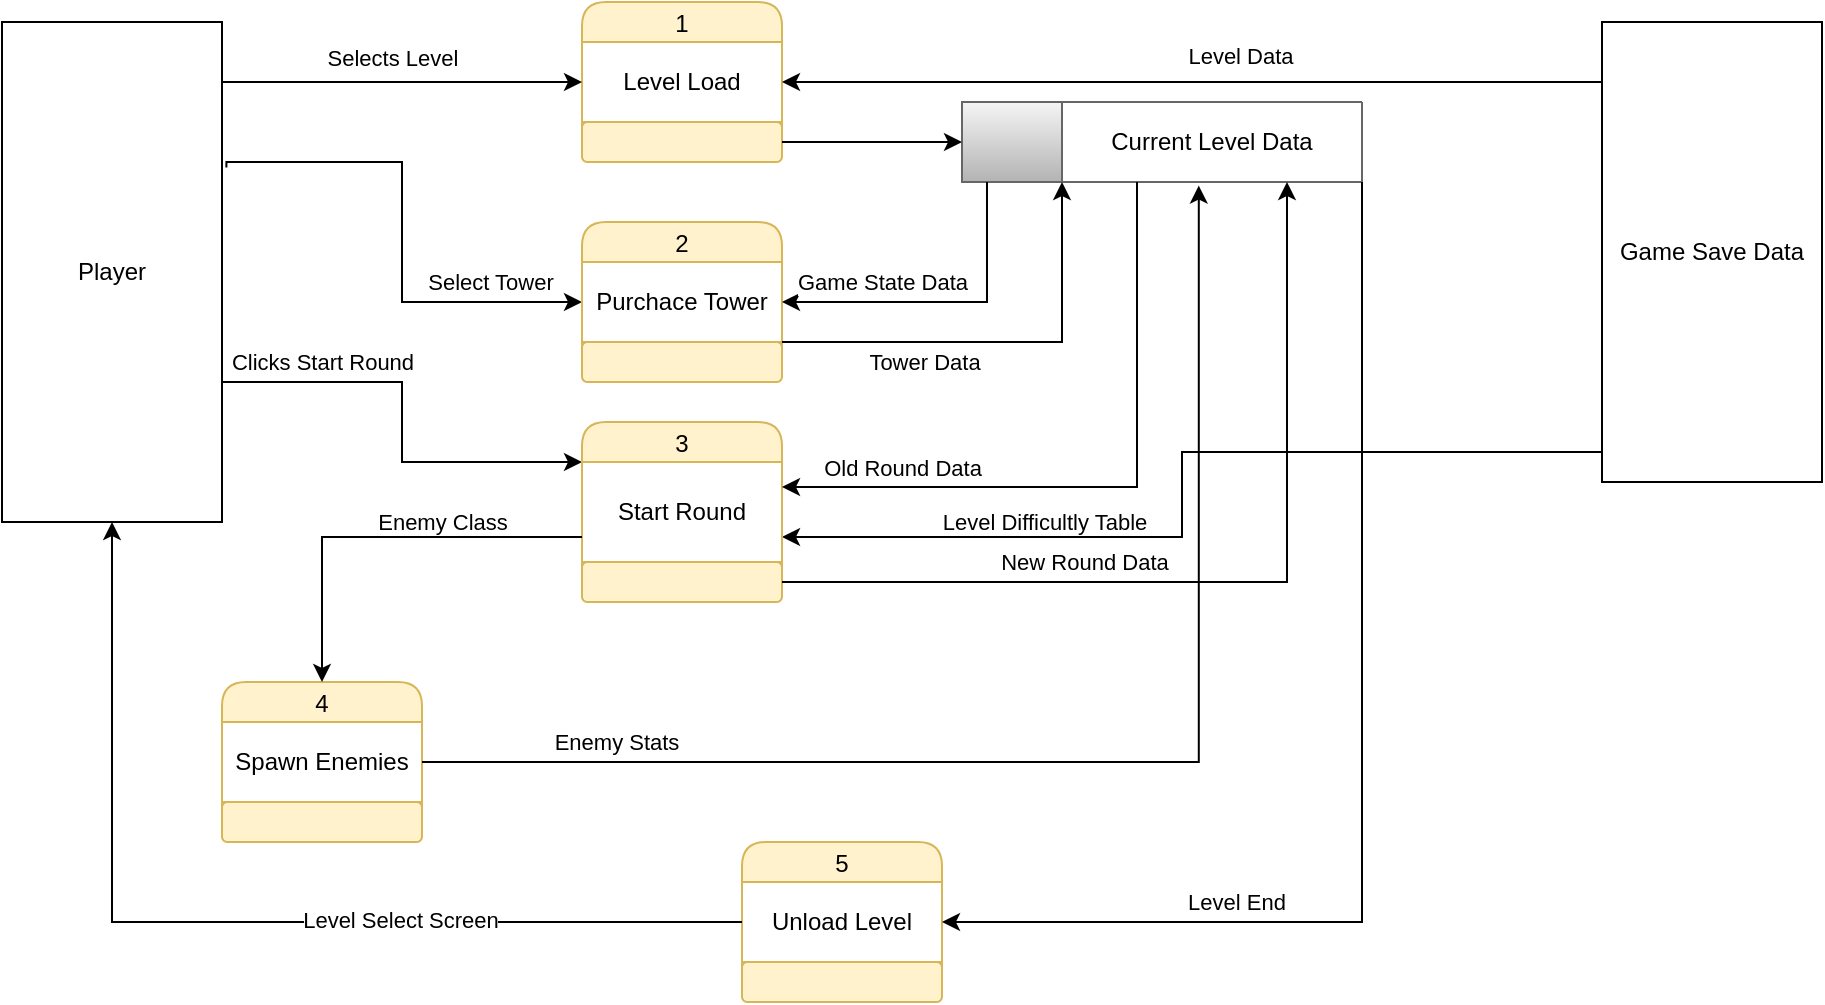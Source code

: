 <mxfile version="24.7.8">
  <diagram name="Page-1" id="GD_yTMIgneu08puWnrFS">
    <mxGraphModel dx="983" dy="852" grid="1" gridSize="10" guides="1" tooltips="1" connect="1" arrows="1" fold="1" page="1" pageScale="1" pageWidth="850" pageHeight="1100" math="0" shadow="0">
      <root>
        <mxCell id="0" />
        <mxCell id="1" parent="0" />
        <mxCell id="MaOenqcY2Du_6bEz6hwa-1" value="1" style="swimlane;fontStyle=0;childLayout=stackLayout;horizontal=1;startSize=20;fillColor=#fff2cc;horizontalStack=0;resizeParent=1;resizeParentMax=0;resizeLast=0;collapsible=0;marginBottom=0;swimlaneFillColor=#ffffff;rounded=1;strokeColor=#d6b656;arcSize=20;" vertex="1" parent="1">
          <mxGeometry x="310" y="90" width="100" height="80" as="geometry" />
        </mxCell>
        <mxCell id="MaOenqcY2Du_6bEz6hwa-2" value="Level Load" style="text;html=1;align=center;verticalAlign=middle;whiteSpace=wrap;rounded=0;" vertex="1" parent="MaOenqcY2Du_6bEz6hwa-1">
          <mxGeometry y="20" width="100" height="40" as="geometry" />
        </mxCell>
        <mxCell id="MaOenqcY2Du_6bEz6hwa-3" value="&amp;nbsp;" style="text;html=1;align=center;verticalAlign=middle;whiteSpace=wrap;rounded=1;fillColor=#fff2cc;strokeColor=#d6b656;arcSize=13;" vertex="1" parent="MaOenqcY2Du_6bEz6hwa-1">
          <mxGeometry y="60" width="100" height="20" as="geometry" />
        </mxCell>
        <mxCell id="MaOenqcY2Du_6bEz6hwa-4" value="" style="endArrow=none;html=1;rounded=0;exitX=0;exitY=0;exitDx=0;exitDy=0;entryX=1;entryY=0;entryDx=0;entryDy=0;fillColor=#fff2cc;strokeColor=#d6b656;" edge="1" parent="MaOenqcY2Du_6bEz6hwa-1" source="MaOenqcY2Du_6bEz6hwa-3" target="MaOenqcY2Du_6bEz6hwa-3">
          <mxGeometry width="50" height="50" relative="1" as="geometry">
            <mxPoint x="40" y="155" as="sourcePoint" />
            <mxPoint x="90" y="105" as="targetPoint" />
          </mxGeometry>
        </mxCell>
        <mxCell id="MaOenqcY2Du_6bEz6hwa-6" style="edgeStyle=orthogonalEdgeStyle;rounded=0;orthogonalLoop=1;jettySize=auto;html=1;exitX=0.988;exitY=0.072;exitDx=0;exitDy=0;entryX=0;entryY=0.5;entryDx=0;entryDy=0;exitPerimeter=0;" edge="1" parent="1" source="MaOenqcY2Du_6bEz6hwa-5" target="MaOenqcY2Du_6bEz6hwa-2">
          <mxGeometry relative="1" as="geometry">
            <Array as="points">
              <mxPoint x="129" y="130" />
            </Array>
          </mxGeometry>
        </mxCell>
        <mxCell id="MaOenqcY2Du_6bEz6hwa-7" value="Selects Level" style="edgeLabel;html=1;align=center;verticalAlign=middle;resizable=0;points=[];" vertex="1" connectable="0" parent="MaOenqcY2Du_6bEz6hwa-6">
          <mxGeometry x="0.018" y="1" relative="1" as="geometry">
            <mxPoint y="-11" as="offset" />
          </mxGeometry>
        </mxCell>
        <mxCell id="MaOenqcY2Du_6bEz6hwa-42" style="edgeStyle=orthogonalEdgeStyle;rounded=0;orthogonalLoop=1;jettySize=auto;html=1;exitX=1.02;exitY=0.291;exitDx=0;exitDy=0;entryX=0;entryY=0.5;entryDx=0;entryDy=0;exitPerimeter=0;" edge="1" parent="1" source="MaOenqcY2Du_6bEz6hwa-5" target="MaOenqcY2Du_6bEz6hwa-39">
          <mxGeometry relative="1" as="geometry">
            <Array as="points">
              <mxPoint x="132" y="170" />
              <mxPoint x="220" y="170" />
              <mxPoint x="220" y="240" />
            </Array>
          </mxGeometry>
        </mxCell>
        <mxCell id="MaOenqcY2Du_6bEz6hwa-46" value="Select Tower" style="edgeLabel;html=1;align=center;verticalAlign=middle;resizable=0;points=[];" vertex="1" connectable="0" parent="MaOenqcY2Du_6bEz6hwa-42">
          <mxGeometry x="0.356" relative="1" as="geometry">
            <mxPoint x="34" y="-10" as="offset" />
          </mxGeometry>
        </mxCell>
        <mxCell id="MaOenqcY2Du_6bEz6hwa-55" style="edgeStyle=orthogonalEdgeStyle;rounded=0;orthogonalLoop=1;jettySize=auto;html=1;exitX=1;exitY=0.5;exitDx=0;exitDy=0;entryX=0;entryY=0;entryDx=0;entryDy=0;" edge="1" parent="1" source="MaOenqcY2Du_6bEz6hwa-5" target="MaOenqcY2Du_6bEz6hwa-48">
          <mxGeometry relative="1" as="geometry">
            <Array as="points">
              <mxPoint x="130" y="280" />
              <mxPoint x="220" y="280" />
              <mxPoint x="220" y="320" />
            </Array>
          </mxGeometry>
        </mxCell>
        <mxCell id="MaOenqcY2Du_6bEz6hwa-56" value="Clicks Start Round" style="edgeLabel;html=1;align=center;verticalAlign=middle;resizable=0;points=[];" vertex="1" connectable="0" parent="MaOenqcY2Du_6bEz6hwa-55">
          <mxGeometry x="0.285" y="-1" relative="1" as="geometry">
            <mxPoint x="-39" y="-42" as="offset" />
          </mxGeometry>
        </mxCell>
        <mxCell id="MaOenqcY2Du_6bEz6hwa-5" value="Player" style="html=1;dashed=0;whiteSpace=wrap;" vertex="1" parent="1">
          <mxGeometry x="20" y="100" width="110" height="250" as="geometry" />
        </mxCell>
        <mxCell id="MaOenqcY2Du_6bEz6hwa-59" style="edgeStyle=orthogonalEdgeStyle;rounded=0;orthogonalLoop=1;jettySize=auto;html=1;exitX=0;exitY=0.5;exitDx=0;exitDy=0;entryX=1;entryY=0.75;entryDx=0;entryDy=0;" edge="1" parent="1" source="MaOenqcY2Du_6bEz6hwa-24" target="MaOenqcY2Du_6bEz6hwa-48">
          <mxGeometry relative="1" as="geometry">
            <mxPoint x="460" y="410" as="targetPoint" />
            <Array as="points">
              <mxPoint x="610" y="315" />
              <mxPoint x="610" y="357" />
            </Array>
          </mxGeometry>
        </mxCell>
        <mxCell id="MaOenqcY2Du_6bEz6hwa-60" value="Level Difficultly Table" style="edgeLabel;html=1;align=center;verticalAlign=middle;resizable=0;points=[];" vertex="1" connectable="0" parent="MaOenqcY2Du_6bEz6hwa-59">
          <mxGeometry x="0.596" y="1" relative="1" as="geometry">
            <mxPoint x="19" y="-9" as="offset" />
          </mxGeometry>
        </mxCell>
        <mxCell id="MaOenqcY2Du_6bEz6hwa-24" value="Game Save Data" style="html=1;dashed=0;whiteSpace=wrap;" vertex="1" parent="1">
          <mxGeometry x="820" y="100" width="110" height="230" as="geometry" />
        </mxCell>
        <mxCell id="MaOenqcY2Du_6bEz6hwa-29" style="edgeStyle=orthogonalEdgeStyle;rounded=0;orthogonalLoop=1;jettySize=auto;html=1;entryX=1;entryY=0.5;entryDx=0;entryDy=0;exitX=0;exitY=0;exitDx=0;exitDy=0;" edge="1" parent="1" source="MaOenqcY2Du_6bEz6hwa-24" target="MaOenqcY2Du_6bEz6hwa-2">
          <mxGeometry relative="1" as="geometry">
            <mxPoint x="720" y="130" as="sourcePoint" />
            <mxPoint x="460" y="345" as="targetPoint" />
            <Array as="points">
              <mxPoint x="820" y="130" />
            </Array>
          </mxGeometry>
        </mxCell>
        <mxCell id="MaOenqcY2Du_6bEz6hwa-30" value="Level Data" style="edgeLabel;html=1;align=center;verticalAlign=middle;resizable=0;points=[];" vertex="1" connectable="0" parent="MaOenqcY2Du_6bEz6hwa-29">
          <mxGeometry x="-0.071" y="-2" relative="1" as="geometry">
            <mxPoint x="-7" y="-11" as="offset" />
          </mxGeometry>
        </mxCell>
        <mxCell id="MaOenqcY2Du_6bEz6hwa-35" value="" style="swimlane;startSize=0;fillColor=#f5f5f5;gradientColor=#b3b3b3;strokeColor=#666666;" vertex="1" parent="1">
          <mxGeometry x="500" y="140" width="200" height="40" as="geometry" />
        </mxCell>
        <mxCell id="MaOenqcY2Du_6bEz6hwa-36" value="" style="rounded=0;whiteSpace=wrap;html=1;fillColor=#f5f5f5;gradientColor=#b3b3b3;strokeColor=#666666;" vertex="1" parent="MaOenqcY2Du_6bEz6hwa-35">
          <mxGeometry width="50" height="40" as="geometry" />
        </mxCell>
        <mxCell id="MaOenqcY2Du_6bEz6hwa-37" value="Current Level Data" style="text;html=1;align=center;verticalAlign=middle;whiteSpace=wrap;rounded=0;" vertex="1" parent="MaOenqcY2Du_6bEz6hwa-35">
          <mxGeometry x="50" width="150" height="40" as="geometry" />
        </mxCell>
        <mxCell id="MaOenqcY2Du_6bEz6hwa-34" style="edgeStyle=orthogonalEdgeStyle;rounded=0;orthogonalLoop=1;jettySize=auto;html=1;entryX=0;entryY=0.5;entryDx=0;entryDy=0;" edge="1" parent="1" source="MaOenqcY2Du_6bEz6hwa-3" target="MaOenqcY2Du_6bEz6hwa-36">
          <mxGeometry relative="1" as="geometry">
            <mxPoint x="360" y="280" as="targetPoint" />
          </mxGeometry>
        </mxCell>
        <mxCell id="MaOenqcY2Du_6bEz6hwa-38" value="2" style="swimlane;fontStyle=0;childLayout=stackLayout;horizontal=1;startSize=20;fillColor=#fff2cc;horizontalStack=0;resizeParent=1;resizeParentMax=0;resizeLast=0;collapsible=0;marginBottom=0;swimlaneFillColor=#ffffff;rounded=1;strokeColor=#d6b656;arcSize=20;" vertex="1" parent="1">
          <mxGeometry x="310" y="200" width="100" height="80" as="geometry" />
        </mxCell>
        <mxCell id="MaOenqcY2Du_6bEz6hwa-39" value="Purchace Tower" style="text;html=1;align=center;verticalAlign=middle;whiteSpace=wrap;rounded=0;" vertex="1" parent="MaOenqcY2Du_6bEz6hwa-38">
          <mxGeometry y="20" width="100" height="40" as="geometry" />
        </mxCell>
        <mxCell id="MaOenqcY2Du_6bEz6hwa-40" value="&amp;nbsp;" style="text;html=1;align=center;verticalAlign=middle;whiteSpace=wrap;rounded=1;fillColor=#fff2cc;strokeColor=#d6b656;arcSize=13;" vertex="1" parent="MaOenqcY2Du_6bEz6hwa-38">
          <mxGeometry y="60" width="100" height="20" as="geometry" />
        </mxCell>
        <mxCell id="MaOenqcY2Du_6bEz6hwa-41" value="" style="endArrow=none;html=1;rounded=0;exitX=0;exitY=0;exitDx=0;exitDy=0;entryX=1;entryY=0;entryDx=0;entryDy=0;fillColor=#fff2cc;strokeColor=#d6b656;" edge="1" parent="MaOenqcY2Du_6bEz6hwa-38" source="MaOenqcY2Du_6bEz6hwa-40" target="MaOenqcY2Du_6bEz6hwa-40">
          <mxGeometry width="50" height="50" relative="1" as="geometry">
            <mxPoint x="40" y="155" as="sourcePoint" />
            <mxPoint x="90" y="105" as="targetPoint" />
          </mxGeometry>
        </mxCell>
        <mxCell id="MaOenqcY2Du_6bEz6hwa-44" style="edgeStyle=orthogonalEdgeStyle;rounded=0;orthogonalLoop=1;jettySize=auto;html=1;exitX=0.25;exitY=1;exitDx=0;exitDy=0;entryX=1;entryY=0.5;entryDx=0;entryDy=0;" edge="1" parent="1" source="MaOenqcY2Du_6bEz6hwa-36" target="MaOenqcY2Du_6bEz6hwa-39">
          <mxGeometry relative="1" as="geometry" />
        </mxCell>
        <mxCell id="MaOenqcY2Du_6bEz6hwa-45" value="Game State Data" style="edgeLabel;html=1;align=center;verticalAlign=middle;resizable=0;points=[];" vertex="1" connectable="0" parent="MaOenqcY2Du_6bEz6hwa-44">
          <mxGeometry x="0.29" y="-3" relative="1" as="geometry">
            <mxPoint x="-8" y="-7" as="offset" />
          </mxGeometry>
        </mxCell>
        <mxCell id="MaOenqcY2Du_6bEz6hwa-47" value="3" style="swimlane;fontStyle=0;childLayout=stackLayout;horizontal=1;startSize=20;fillColor=#fff2cc;horizontalStack=0;resizeParent=1;resizeParentMax=0;resizeLast=0;collapsible=0;marginBottom=0;swimlaneFillColor=#ffffff;rounded=1;strokeColor=#d6b656;arcSize=20;" vertex="1" parent="1">
          <mxGeometry x="310" y="300" width="100" height="90" as="geometry" />
        </mxCell>
        <mxCell id="MaOenqcY2Du_6bEz6hwa-48" value="Start Round" style="text;html=1;align=center;verticalAlign=middle;whiteSpace=wrap;rounded=0;" vertex="1" parent="MaOenqcY2Du_6bEz6hwa-47">
          <mxGeometry y="20" width="100" height="50" as="geometry" />
        </mxCell>
        <mxCell id="MaOenqcY2Du_6bEz6hwa-49" value="&amp;nbsp;" style="text;html=1;align=center;verticalAlign=middle;whiteSpace=wrap;rounded=1;fillColor=#fff2cc;strokeColor=#d6b656;arcSize=13;" vertex="1" parent="MaOenqcY2Du_6bEz6hwa-47">
          <mxGeometry y="70" width="100" height="20" as="geometry" />
        </mxCell>
        <mxCell id="MaOenqcY2Du_6bEz6hwa-50" value="" style="endArrow=none;html=1;rounded=0;exitX=0;exitY=0;exitDx=0;exitDy=0;entryX=1;entryY=0;entryDx=0;entryDy=0;fillColor=#fff2cc;strokeColor=#d6b656;" edge="1" parent="MaOenqcY2Du_6bEz6hwa-47" source="MaOenqcY2Du_6bEz6hwa-49" target="MaOenqcY2Du_6bEz6hwa-49">
          <mxGeometry width="50" height="50" relative="1" as="geometry">
            <mxPoint x="40" y="155" as="sourcePoint" />
            <mxPoint x="90" y="105" as="targetPoint" />
          </mxGeometry>
        </mxCell>
        <mxCell id="MaOenqcY2Du_6bEz6hwa-51" style="edgeStyle=orthogonalEdgeStyle;rounded=0;orthogonalLoop=1;jettySize=auto;html=1;exitX=1;exitY=1;exitDx=0;exitDy=0;entryX=0;entryY=1;entryDx=0;entryDy=0;" edge="1" parent="1" source="MaOenqcY2Du_6bEz6hwa-39" target="MaOenqcY2Du_6bEz6hwa-37">
          <mxGeometry relative="1" as="geometry">
            <Array as="points">
              <mxPoint x="550" y="260" />
            </Array>
          </mxGeometry>
        </mxCell>
        <mxCell id="MaOenqcY2Du_6bEz6hwa-52" value="Tower Data" style="edgeLabel;html=1;align=center;verticalAlign=middle;resizable=0;points=[];" vertex="1" connectable="0" parent="MaOenqcY2Du_6bEz6hwa-51">
          <mxGeometry x="-0.297" y="2" relative="1" as="geometry">
            <mxPoint x="-7" y="12" as="offset" />
          </mxGeometry>
        </mxCell>
        <mxCell id="MaOenqcY2Du_6bEz6hwa-57" style="edgeStyle=orthogonalEdgeStyle;rounded=0;orthogonalLoop=1;jettySize=auto;html=1;exitX=0.25;exitY=1;exitDx=0;exitDy=0;entryX=1;entryY=0.25;entryDx=0;entryDy=0;" edge="1" parent="1" source="MaOenqcY2Du_6bEz6hwa-37" target="MaOenqcY2Du_6bEz6hwa-48">
          <mxGeometry relative="1" as="geometry" />
        </mxCell>
        <mxCell id="MaOenqcY2Du_6bEz6hwa-58" value="Old Round Data" style="edgeLabel;html=1;align=center;verticalAlign=middle;resizable=0;points=[];" vertex="1" connectable="0" parent="MaOenqcY2Du_6bEz6hwa-57">
          <mxGeometry x="0.641" y="-2" relative="1" as="geometry">
            <mxPoint x="1" y="-8" as="offset" />
          </mxGeometry>
        </mxCell>
        <mxCell id="MaOenqcY2Du_6bEz6hwa-61" value="5" style="swimlane;fontStyle=0;childLayout=stackLayout;horizontal=1;startSize=20;fillColor=#fff2cc;horizontalStack=0;resizeParent=1;resizeParentMax=0;resizeLast=0;collapsible=0;marginBottom=0;swimlaneFillColor=#ffffff;rounded=1;strokeColor=#d6b656;arcSize=20;" vertex="1" parent="1">
          <mxGeometry x="390" y="510" width="100" height="80" as="geometry" />
        </mxCell>
        <mxCell id="MaOenqcY2Du_6bEz6hwa-62" value="Unload Level" style="text;html=1;align=center;verticalAlign=middle;whiteSpace=wrap;rounded=0;" vertex="1" parent="MaOenqcY2Du_6bEz6hwa-61">
          <mxGeometry y="20" width="100" height="40" as="geometry" />
        </mxCell>
        <mxCell id="MaOenqcY2Du_6bEz6hwa-63" value="&amp;nbsp;" style="text;html=1;align=center;verticalAlign=middle;whiteSpace=wrap;rounded=1;fillColor=#fff2cc;strokeColor=#d6b656;arcSize=13;" vertex="1" parent="MaOenqcY2Du_6bEz6hwa-61">
          <mxGeometry y="60" width="100" height="20" as="geometry" />
        </mxCell>
        <mxCell id="MaOenqcY2Du_6bEz6hwa-64" value="" style="endArrow=none;html=1;rounded=0;exitX=0;exitY=0;exitDx=0;exitDy=0;entryX=1;entryY=0;entryDx=0;entryDy=0;fillColor=#fff2cc;strokeColor=#d6b656;" edge="1" parent="MaOenqcY2Du_6bEz6hwa-61" source="MaOenqcY2Du_6bEz6hwa-63" target="MaOenqcY2Du_6bEz6hwa-63">
          <mxGeometry width="50" height="50" relative="1" as="geometry">
            <mxPoint x="40" y="155" as="sourcePoint" />
            <mxPoint x="90" y="105" as="targetPoint" />
          </mxGeometry>
        </mxCell>
        <mxCell id="MaOenqcY2Du_6bEz6hwa-65" value="4" style="swimlane;fontStyle=0;childLayout=stackLayout;horizontal=1;startSize=20;fillColor=#fff2cc;horizontalStack=0;resizeParent=1;resizeParentMax=0;resizeLast=0;collapsible=0;marginBottom=0;swimlaneFillColor=#ffffff;rounded=1;strokeColor=#d6b656;arcSize=20;" vertex="1" parent="1">
          <mxGeometry x="130" y="430" width="100" height="80" as="geometry" />
        </mxCell>
        <mxCell id="MaOenqcY2Du_6bEz6hwa-66" value="Spawn Enemies" style="text;html=1;align=center;verticalAlign=middle;whiteSpace=wrap;rounded=0;" vertex="1" parent="MaOenqcY2Du_6bEz6hwa-65">
          <mxGeometry y="20" width="100" height="40" as="geometry" />
        </mxCell>
        <mxCell id="MaOenqcY2Du_6bEz6hwa-67" value="&amp;nbsp;" style="text;html=1;align=center;verticalAlign=middle;whiteSpace=wrap;rounded=1;fillColor=#fff2cc;strokeColor=#d6b656;arcSize=13;" vertex="1" parent="MaOenqcY2Du_6bEz6hwa-65">
          <mxGeometry y="60" width="100" height="20" as="geometry" />
        </mxCell>
        <mxCell id="MaOenqcY2Du_6bEz6hwa-68" value="" style="endArrow=none;html=1;rounded=0;exitX=0;exitY=0;exitDx=0;exitDy=0;entryX=1;entryY=0;entryDx=0;entryDy=0;fillColor=#fff2cc;strokeColor=#d6b656;" edge="1" parent="MaOenqcY2Du_6bEz6hwa-65" source="MaOenqcY2Du_6bEz6hwa-67" target="MaOenqcY2Du_6bEz6hwa-67">
          <mxGeometry width="50" height="50" relative="1" as="geometry">
            <mxPoint x="40" y="155" as="sourcePoint" />
            <mxPoint x="90" y="105" as="targetPoint" />
          </mxGeometry>
        </mxCell>
        <mxCell id="MaOenqcY2Du_6bEz6hwa-69" style="edgeStyle=orthogonalEdgeStyle;rounded=0;orthogonalLoop=1;jettySize=auto;html=1;exitX=0;exitY=0.75;exitDx=0;exitDy=0;entryX=0.5;entryY=0;entryDx=0;entryDy=0;" edge="1" parent="1" source="MaOenqcY2Du_6bEz6hwa-48" target="MaOenqcY2Du_6bEz6hwa-65">
          <mxGeometry relative="1" as="geometry">
            <Array as="points">
              <mxPoint x="180" y="358" />
            </Array>
          </mxGeometry>
        </mxCell>
        <mxCell id="MaOenqcY2Du_6bEz6hwa-76" value="Enemy Class" style="edgeLabel;html=1;align=center;verticalAlign=middle;resizable=0;points=[];" vertex="1" connectable="0" parent="MaOenqcY2Du_6bEz6hwa-69">
          <mxGeometry x="-0.001" relative="1" as="geometry">
            <mxPoint x="31" y="-8" as="offset" />
          </mxGeometry>
        </mxCell>
        <mxCell id="MaOenqcY2Du_6bEz6hwa-79" style="edgeStyle=orthogonalEdgeStyle;rounded=0;orthogonalLoop=1;jettySize=auto;html=1;exitX=1;exitY=0.5;exitDx=0;exitDy=0;entryX=0.456;entryY=1.045;entryDx=0;entryDy=0;entryPerimeter=0;" edge="1" parent="1" source="MaOenqcY2Du_6bEz6hwa-66" target="MaOenqcY2Du_6bEz6hwa-37">
          <mxGeometry relative="1" as="geometry" />
        </mxCell>
        <mxCell id="MaOenqcY2Du_6bEz6hwa-80" value="Enemy Stats" style="edgeLabel;html=1;align=center;verticalAlign=middle;resizable=0;points=[];" vertex="1" connectable="0" parent="MaOenqcY2Du_6bEz6hwa-79">
          <mxGeometry x="-0.714" y="1" relative="1" as="geometry">
            <mxPoint y="-9" as="offset" />
          </mxGeometry>
        </mxCell>
        <mxCell id="MaOenqcY2Du_6bEz6hwa-81" style="edgeStyle=orthogonalEdgeStyle;rounded=0;orthogonalLoop=1;jettySize=auto;html=1;exitX=1;exitY=0.5;exitDx=0;exitDy=0;entryX=0.75;entryY=1;entryDx=0;entryDy=0;" edge="1" parent="1" source="MaOenqcY2Du_6bEz6hwa-49" target="MaOenqcY2Du_6bEz6hwa-37">
          <mxGeometry relative="1" as="geometry" />
        </mxCell>
        <mxCell id="MaOenqcY2Du_6bEz6hwa-82" value="New Round Data" style="edgeLabel;html=1;align=center;verticalAlign=middle;resizable=0;points=[];" vertex="1" connectable="0" parent="MaOenqcY2Du_6bEz6hwa-81">
          <mxGeometry x="-0.561" y="2" relative="1" as="geometry">
            <mxPoint x="51" y="-8" as="offset" />
          </mxGeometry>
        </mxCell>
        <mxCell id="MaOenqcY2Du_6bEz6hwa-83" style="edgeStyle=orthogonalEdgeStyle;rounded=0;orthogonalLoop=1;jettySize=auto;html=1;exitX=1;exitY=1;exitDx=0;exitDy=0;entryX=1;entryY=0.5;entryDx=0;entryDy=0;" edge="1" parent="1" source="MaOenqcY2Du_6bEz6hwa-37" target="MaOenqcY2Du_6bEz6hwa-62">
          <mxGeometry relative="1" as="geometry" />
        </mxCell>
        <mxCell id="MaOenqcY2Du_6bEz6hwa-84" value="Level End" style="edgeLabel;html=1;align=center;verticalAlign=middle;resizable=0;points=[];" vertex="1" connectable="0" parent="MaOenqcY2Du_6bEz6hwa-83">
          <mxGeometry x="0.495" relative="1" as="geometry">
            <mxPoint y="-10" as="offset" />
          </mxGeometry>
        </mxCell>
        <mxCell id="MaOenqcY2Du_6bEz6hwa-86" style="edgeStyle=orthogonalEdgeStyle;rounded=0;orthogonalLoop=1;jettySize=auto;html=1;exitX=0;exitY=0.5;exitDx=0;exitDy=0;" edge="1" parent="1" source="MaOenqcY2Du_6bEz6hwa-62" target="MaOenqcY2Du_6bEz6hwa-5">
          <mxGeometry relative="1" as="geometry" />
        </mxCell>
        <mxCell id="MaOenqcY2Du_6bEz6hwa-87" value="Level Select Screen" style="edgeLabel;html=1;align=center;verticalAlign=middle;resizable=0;points=[];" vertex="1" connectable="0" parent="MaOenqcY2Du_6bEz6hwa-86">
          <mxGeometry x="-0.334" y="-1" relative="1" as="geometry">
            <mxPoint as="offset" />
          </mxGeometry>
        </mxCell>
      </root>
    </mxGraphModel>
  </diagram>
</mxfile>
